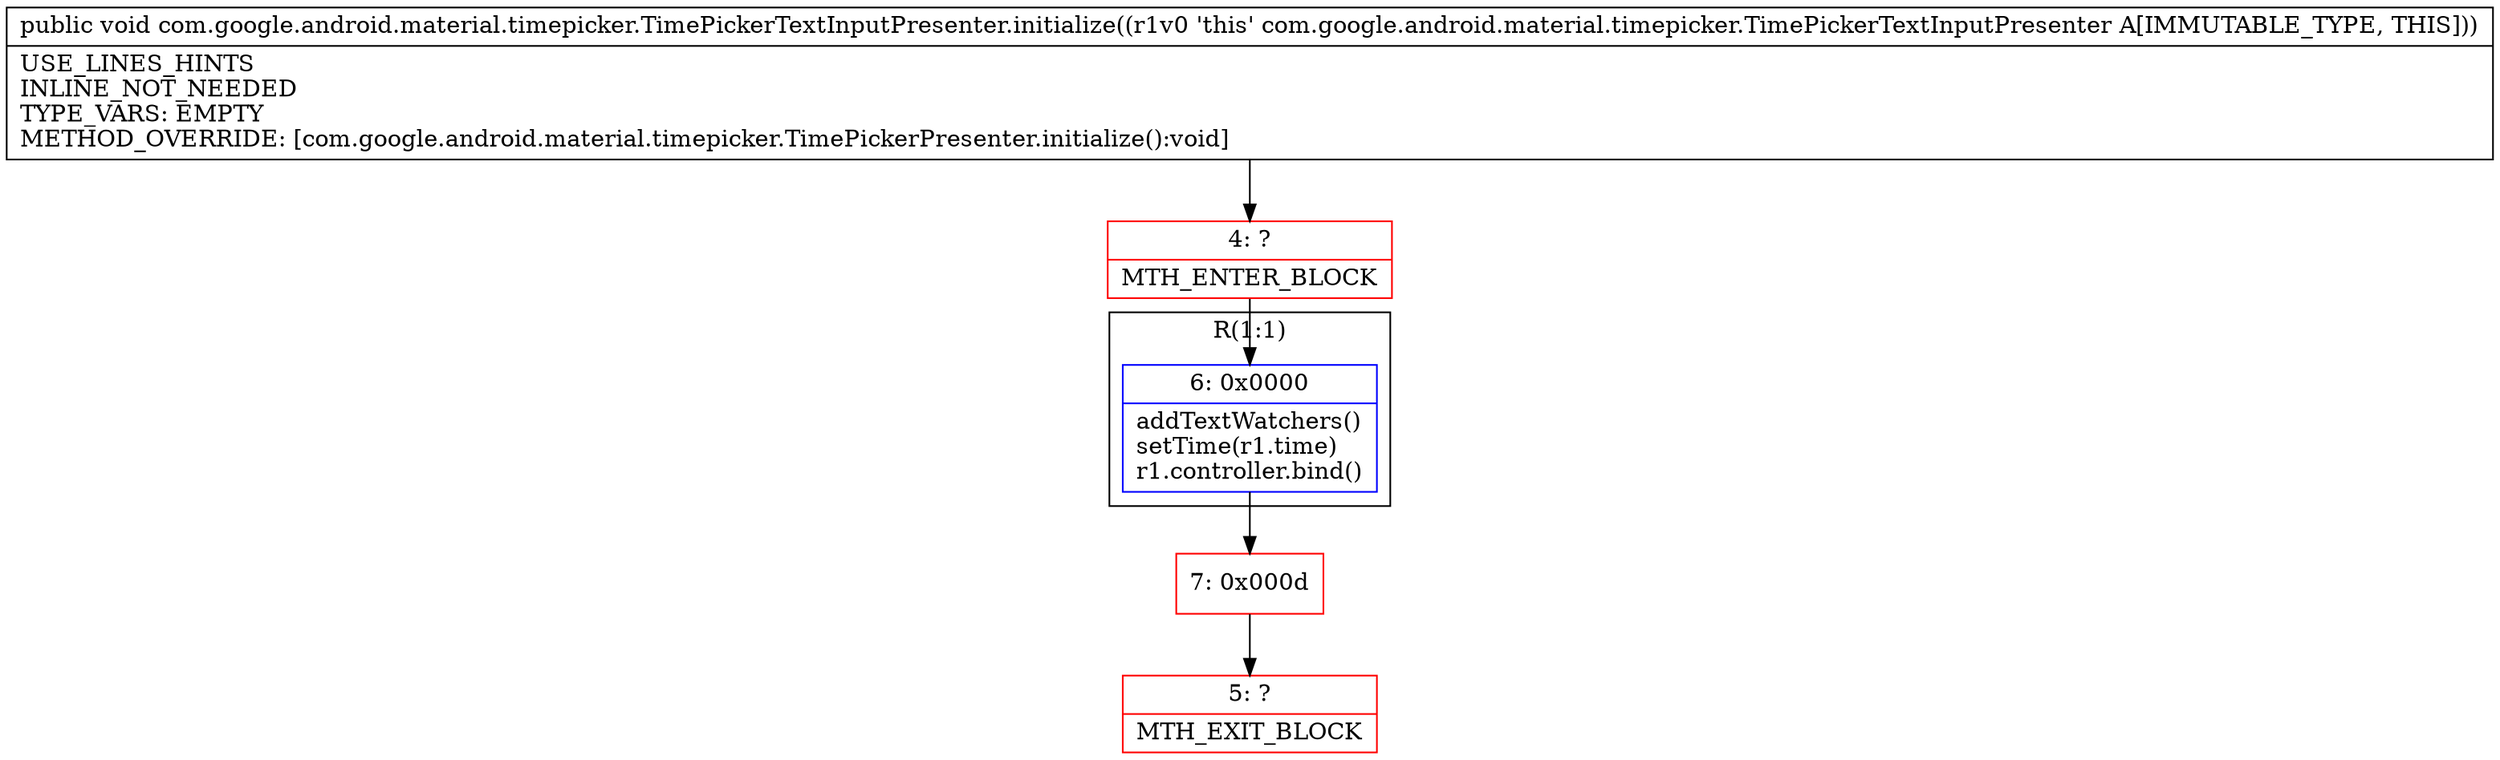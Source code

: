 digraph "CFG forcom.google.android.material.timepicker.TimePickerTextInputPresenter.initialize()V" {
subgraph cluster_Region_1157912315 {
label = "R(1:1)";
node [shape=record,color=blue];
Node_6 [shape=record,label="{6\:\ 0x0000|addTextWatchers()\lsetTime(r1.time)\lr1.controller.bind()\l}"];
}
Node_4 [shape=record,color=red,label="{4\:\ ?|MTH_ENTER_BLOCK\l}"];
Node_7 [shape=record,color=red,label="{7\:\ 0x000d}"];
Node_5 [shape=record,color=red,label="{5\:\ ?|MTH_EXIT_BLOCK\l}"];
MethodNode[shape=record,label="{public void com.google.android.material.timepicker.TimePickerTextInputPresenter.initialize((r1v0 'this' com.google.android.material.timepicker.TimePickerTextInputPresenter A[IMMUTABLE_TYPE, THIS]))  | USE_LINES_HINTS\lINLINE_NOT_NEEDED\lTYPE_VARS: EMPTY\lMETHOD_OVERRIDE: [com.google.android.material.timepicker.TimePickerPresenter.initialize():void]\l}"];
MethodNode -> Node_4;Node_6 -> Node_7;
Node_4 -> Node_6;
Node_7 -> Node_5;
}

